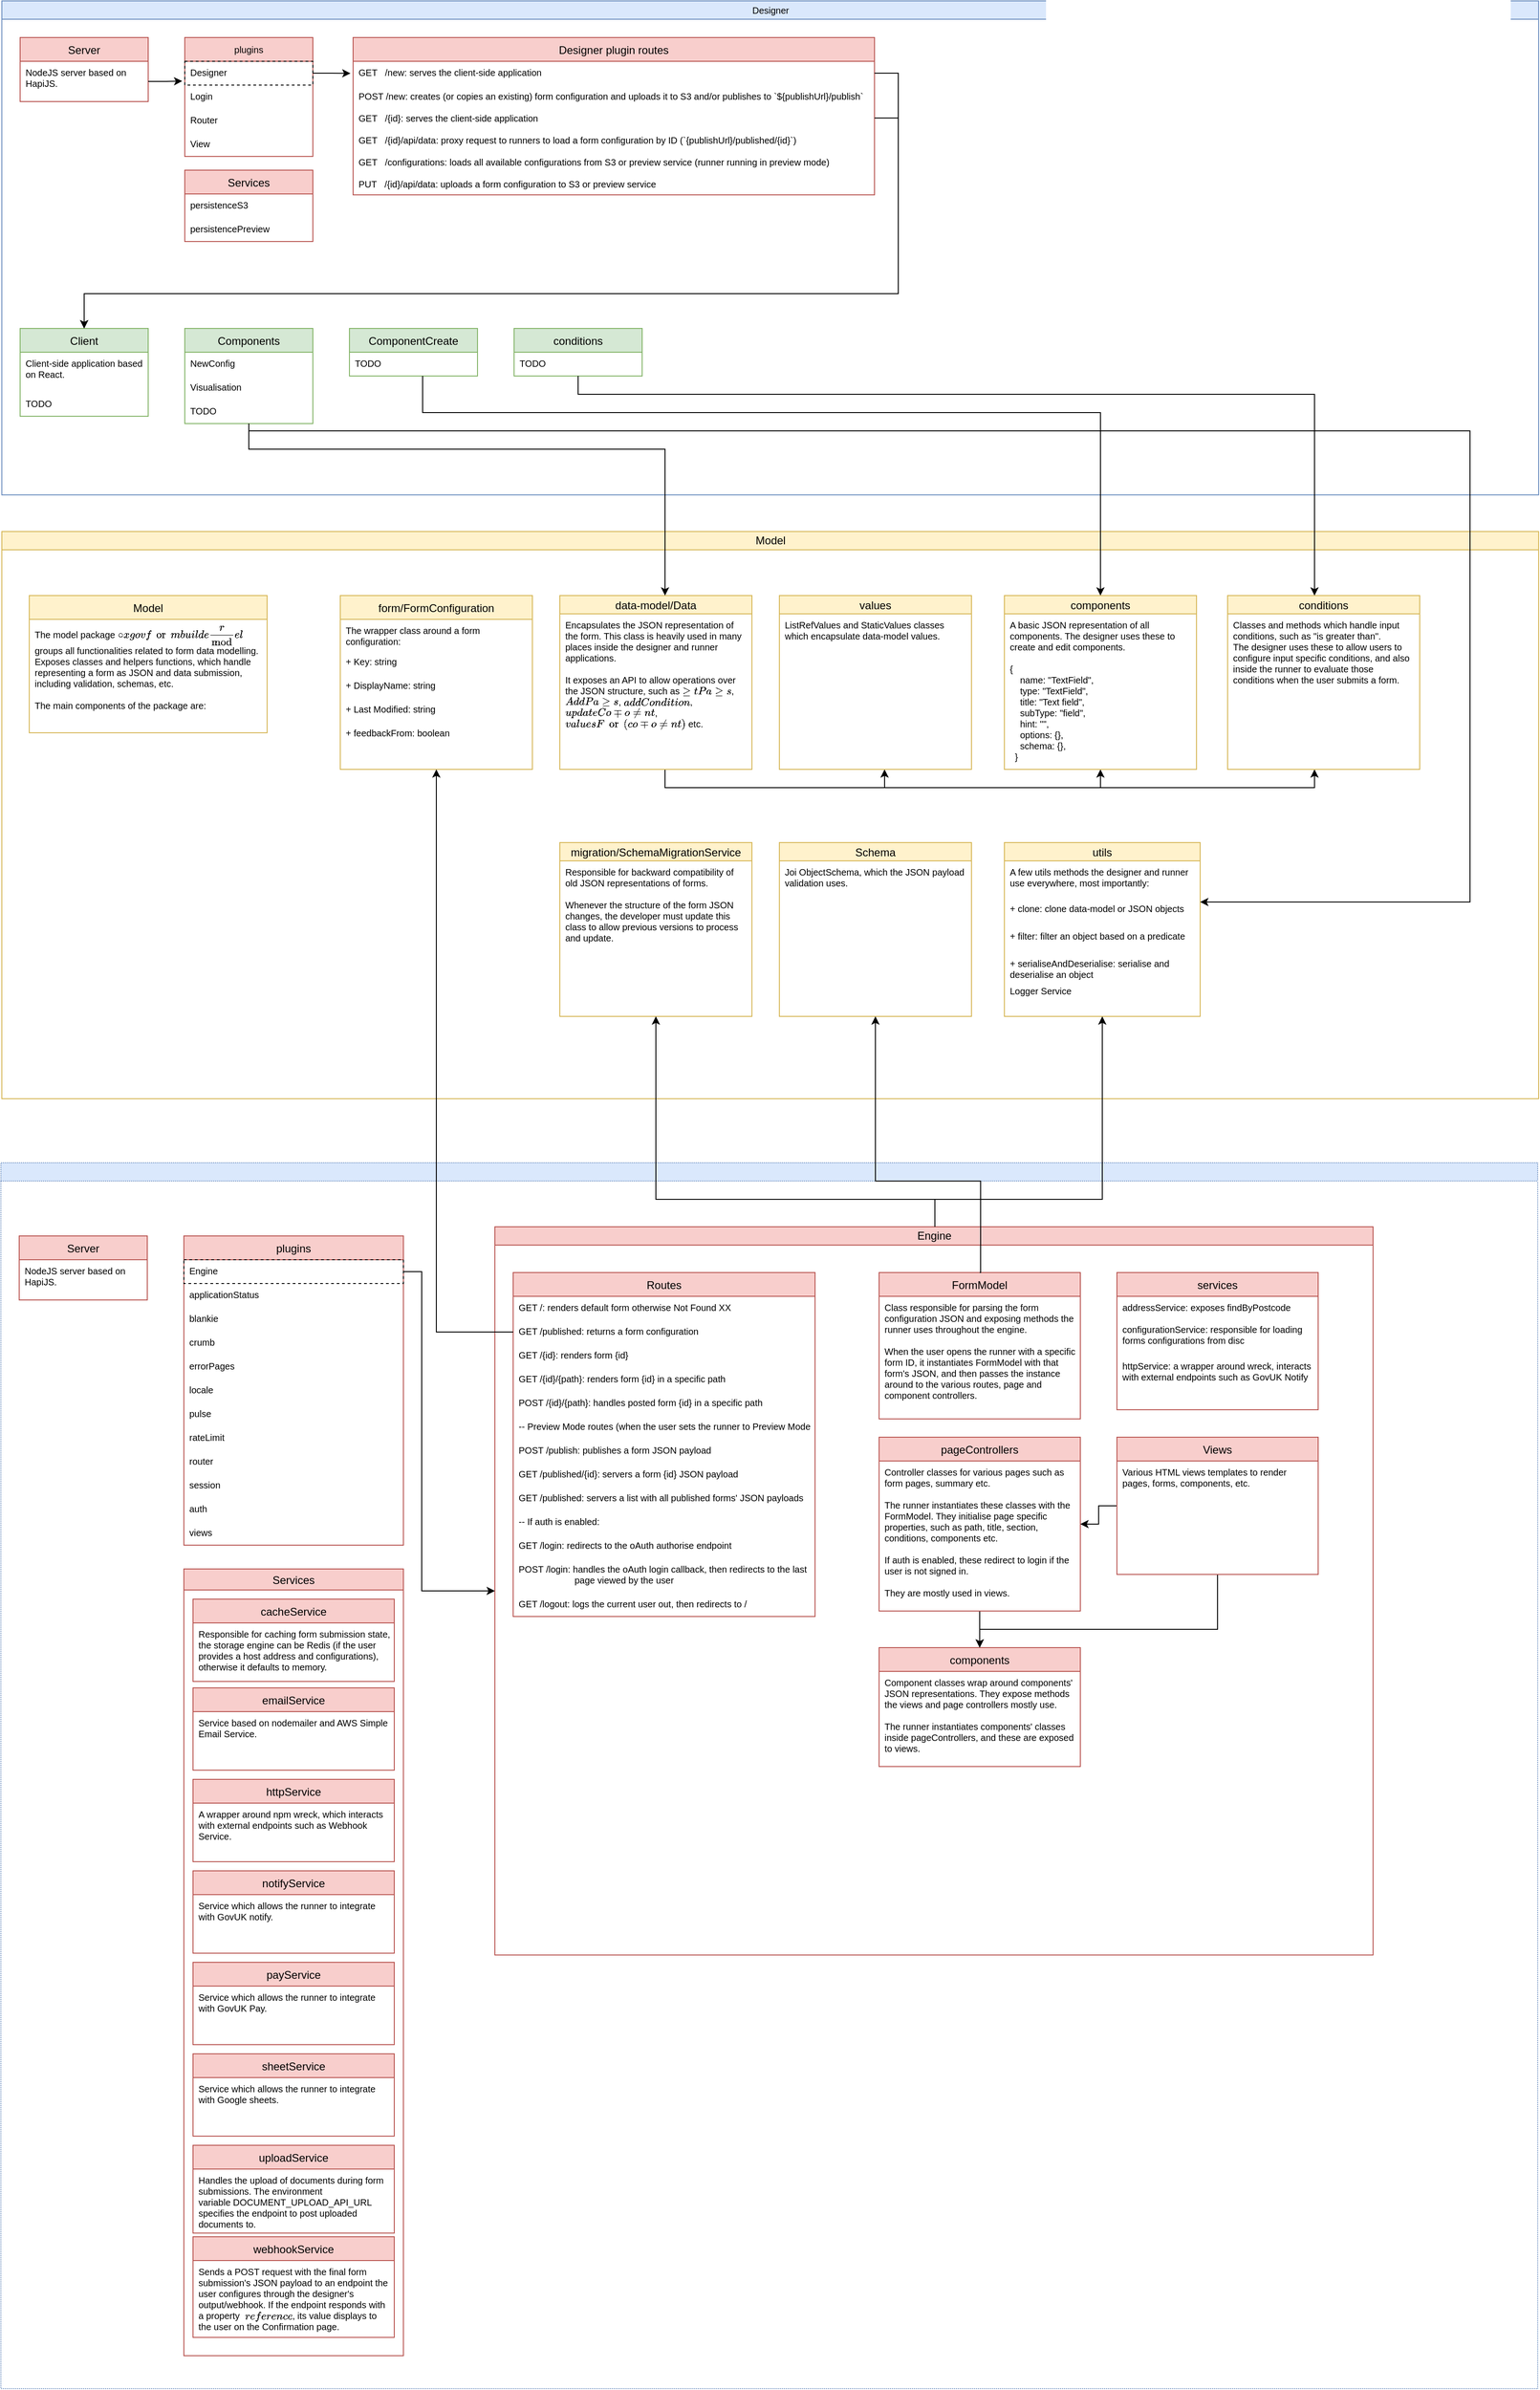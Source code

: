 <mxfile version="15.8.4" type="device"><diagram id="aLYKo-Wh_jlaMj6v2KwH" name="Page-1"><mxGraphModel dx="1426" dy="801" grid="1" gridSize="10" guides="1" tooltips="1" connect="1" arrows="1" fold="1" page="1" pageScale="1" pageWidth="827" pageHeight="1169" math="0" shadow="0"><root><mxCell id="0"/><mxCell id="1" parent="0"/><mxCell id="CKDhMrbx7YU6zWfpDCyk-27" value="&lt;span style=&quot;font-weight: normal; font-size: 10px;&quot;&gt;Designer&lt;/span&gt;" style="swimlane;html=1;startSize=20;horizontal=1;containerType=tree;fillColor=#dae8fc;strokeColor=#6c8ebf;fontSize=10;" parent="1" vertex="1"><mxGeometry x="40" y="40" width="1680" height="540" as="geometry"/></mxCell><mxCell id="CKDhMrbx7YU6zWfpDCyk-39" value="Client" style="swimlane;fontStyle=0;childLayout=stackLayout;horizontal=1;startSize=26;fillColor=#d5e8d4;horizontalStack=0;resizeParent=1;resizeParentMax=0;resizeLast=0;collapsible=1;marginBottom=0;strokeColor=#82b366;" parent="CKDhMrbx7YU6zWfpDCyk-27" vertex="1"><mxGeometry x="20" y="358" width="140" height="96" as="geometry"/></mxCell><mxCell id="CKDhMrbx7YU6zWfpDCyk-104" value="Client-side application based on React. " style="text;strokeColor=none;fillColor=none;align=left;verticalAlign=top;spacingLeft=4;spacingRight=4;overflow=hidden;rotatable=0;points=[[0,0.5],[1,0.5]];portConstraint=eastwest;whiteSpace=wrap;fontSize=10;" parent="CKDhMrbx7YU6zWfpDCyk-39" vertex="1"><mxGeometry y="26" width="140" height="44" as="geometry"/></mxCell><mxCell id="CKDhMrbx7YU6zWfpDCyk-117" value="TODO" style="text;strokeColor=none;fillColor=none;align=left;verticalAlign=top;spacingLeft=4;spacingRight=4;overflow=hidden;rotatable=0;points=[[0,0.5],[1,0.5]];portConstraint=eastwest;fontSize=10;" parent="CKDhMrbx7YU6zWfpDCyk-39" vertex="1"><mxGeometry y="70" width="140" height="26" as="geometry"/></mxCell><mxCell id="CKDhMrbx7YU6zWfpDCyk-47" value="Server" style="swimlane;fontStyle=0;childLayout=stackLayout;horizontal=1;startSize=26;fillColor=#f8cecc;horizontalStack=0;resizeParent=1;resizeParentMax=0;resizeLast=0;collapsible=1;marginBottom=0;strokeColor=#b85450;" parent="CKDhMrbx7YU6zWfpDCyk-27" vertex="1"><mxGeometry x="20" y="40" width="140" height="70" as="geometry"/></mxCell><mxCell id="CKDhMrbx7YU6zWfpDCyk-48" value="NodeJS server based on HapiJS." style="text;strokeColor=none;fillColor=none;align=left;verticalAlign=top;spacingLeft=4;spacingRight=4;overflow=hidden;rotatable=0;points=[[0,0.5],[1,0.5]];portConstraint=eastwest;whiteSpace=wrap;fontSize=10;" parent="CKDhMrbx7YU6zWfpDCyk-47" vertex="1"><mxGeometry y="26" width="140" height="44" as="geometry"/></mxCell><mxCell id="CKDhMrbx7YU6zWfpDCyk-74" value="plugins" style="swimlane;fontStyle=0;childLayout=stackLayout;horizontal=1;startSize=26;fillColor=#f8cecc;horizontalStack=0;resizeParent=1;resizeParentMax=0;resizeLast=0;collapsible=1;marginBottom=0;strokeColor=#b85450;fontSize=10;" parent="CKDhMrbx7YU6zWfpDCyk-27" vertex="1"><mxGeometry x="200" y="40" width="140" height="130" as="geometry"/></mxCell><mxCell id="CKDhMrbx7YU6zWfpDCyk-75" value="Designer" style="text;align=left;verticalAlign=top;spacingLeft=4;spacingRight=4;overflow=hidden;rotatable=0;points=[[0,0.5],[1,0.5]];portConstraint=eastwest;glass=0;dashed=1;fontSize=10;strokeColor=#000000;" parent="CKDhMrbx7YU6zWfpDCyk-74" vertex="1"><mxGeometry y="26" width="140" height="26" as="geometry"/></mxCell><mxCell id="CKDhMrbx7YU6zWfpDCyk-76" value="Login" style="text;strokeColor=none;fillColor=none;align=left;verticalAlign=top;spacingLeft=4;spacingRight=4;overflow=hidden;rotatable=0;points=[[0,0.5],[1,0.5]];portConstraint=eastwest;fontSize=10;" parent="CKDhMrbx7YU6zWfpDCyk-74" vertex="1"><mxGeometry y="52" width="140" height="26" as="geometry"/></mxCell><mxCell id="CKDhMrbx7YU6zWfpDCyk-77" value="Router" style="text;strokeColor=none;fillColor=none;align=left;verticalAlign=top;spacingLeft=4;spacingRight=4;overflow=hidden;rotatable=0;points=[[0,0.5],[1,0.5]];portConstraint=eastwest;fontSize=10;" parent="CKDhMrbx7YU6zWfpDCyk-74" vertex="1"><mxGeometry y="78" width="140" height="26" as="geometry"/></mxCell><mxCell id="CKDhMrbx7YU6zWfpDCyk-78" value="View" style="text;strokeColor=none;fillColor=none;align=left;verticalAlign=top;spacingLeft=4;spacingRight=4;overflow=hidden;rotatable=0;points=[[0,0.5],[1,0.5]];portConstraint=eastwest;fontSize=10;" parent="CKDhMrbx7YU6zWfpDCyk-74" vertex="1"><mxGeometry y="104" width="140" height="26" as="geometry"/></mxCell><mxCell id="CKDhMrbx7YU6zWfpDCyk-79" value="Components" style="swimlane;fontStyle=0;childLayout=stackLayout;horizontal=1;startSize=26;fillColor=#d5e8d4;horizontalStack=0;resizeParent=1;resizeParentMax=0;resizeLast=0;collapsible=1;marginBottom=0;strokeColor=#82b366;" parent="CKDhMrbx7YU6zWfpDCyk-27" vertex="1"><mxGeometry x="200" y="358" width="140" height="104" as="geometry"/></mxCell><mxCell id="CKDhMrbx7YU6zWfpDCyk-80" value="NewConfig" style="text;strokeColor=none;fillColor=none;align=left;verticalAlign=top;spacingLeft=4;spacingRight=4;overflow=hidden;rotatable=0;points=[[0,0.5],[1,0.5]];portConstraint=eastwest;fontSize=10;" parent="CKDhMrbx7YU6zWfpDCyk-79" vertex="1"><mxGeometry y="26" width="140" height="26" as="geometry"/></mxCell><mxCell id="CKDhMrbx7YU6zWfpDCyk-81" value="Visualisation" style="text;strokeColor=none;fillColor=none;align=left;verticalAlign=top;spacingLeft=4;spacingRight=4;overflow=hidden;rotatable=0;points=[[0,0.5],[1,0.5]];portConstraint=eastwest;fontSize=10;" parent="CKDhMrbx7YU6zWfpDCyk-79" vertex="1"><mxGeometry y="52" width="140" height="26" as="geometry"/></mxCell><mxCell id="CKDhMrbx7YU6zWfpDCyk-112" value="TODO" style="text;strokeColor=none;fillColor=none;align=left;verticalAlign=top;spacingLeft=4;spacingRight=4;overflow=hidden;rotatable=0;points=[[0,0.5],[1,0.5]];portConstraint=eastwest;fontSize=10;" parent="CKDhMrbx7YU6zWfpDCyk-79" vertex="1"><mxGeometry y="78" width="140" height="26" as="geometry"/></mxCell><mxCell id="CKDhMrbx7YU6zWfpDCyk-84" value="Designer plugin routes" style="swimlane;fontStyle=0;childLayout=stackLayout;horizontal=1;startSize=26;fillColor=#f8cecc;horizontalStack=0;resizeParent=1;resizeParentMax=0;resizeLast=0;collapsible=1;marginBottom=0;strokeColor=#b85450;" parent="CKDhMrbx7YU6zWfpDCyk-27" vertex="1"><mxGeometry x="384" y="40" width="570" height="172" as="geometry"/></mxCell><mxCell id="CKDhMrbx7YU6zWfpDCyk-91" value="GET   /new: serves the client-side application" style="text;strokeColor=none;fillColor=none;align=left;verticalAlign=top;spacingLeft=4;spacingRight=4;overflow=hidden;rotatable=0;points=[[0,0.5],[1,0.5]];portConstraint=eastwest;glass=0;dashed=1;fontSize=10;html=0;" parent="CKDhMrbx7YU6zWfpDCyk-84" vertex="1"><mxGeometry y="26" width="570" height="26" as="geometry"/></mxCell><mxCell id="CKDhMrbx7YU6zWfpDCyk-97" value="POST /new: creates (or copies an existing) form configuration and uploads it to S3 and/or publishes to `${publishUrl}/publish`" style="text;strokeColor=none;fillColor=none;align=left;verticalAlign=top;spacingLeft=4;spacingRight=4;overflow=hidden;rotatable=0;points=[[0,0.5],[1,0.5]];portConstraint=eastwest;glass=0;dashed=1;fontSize=10;html=0;" parent="CKDhMrbx7YU6zWfpDCyk-84" vertex="1"><mxGeometry y="52" width="570" height="24" as="geometry"/></mxCell><mxCell id="CKDhMrbx7YU6zWfpDCyk-96" value="GET   /{id}: serves the client-side application" style="text;strokeColor=none;fillColor=none;align=left;verticalAlign=top;spacingLeft=4;spacingRight=4;overflow=hidden;rotatable=0;points=[[0,0.5],[1,0.5]];portConstraint=eastwest;glass=0;dashed=1;fontSize=10;html=0;" parent="CKDhMrbx7YU6zWfpDCyk-84" vertex="1"><mxGeometry y="76" width="570" height="24" as="geometry"/></mxCell><mxCell id="CKDhMrbx7YU6zWfpDCyk-95" value="GET   /{id}/api/data: proxy request to runners to load a form configuration by ID (`{publishUrl}/published/{id}`)" style="text;strokeColor=none;fillColor=none;align=left;verticalAlign=top;spacingLeft=4;spacingRight=4;overflow=hidden;rotatable=0;points=[[0,0.5],[1,0.5]];portConstraint=eastwest;glass=0;dashed=1;fontSize=10;html=0;" parent="CKDhMrbx7YU6zWfpDCyk-84" vertex="1"><mxGeometry y="100" width="570" height="24" as="geometry"/></mxCell><mxCell id="CKDhMrbx7YU6zWfpDCyk-98" value="GET   /configurations: loads all available configurations from S3 or preview service (runner running in preview mode)" style="text;strokeColor=none;fillColor=none;align=left;verticalAlign=top;spacingLeft=4;spacingRight=4;overflow=hidden;rotatable=0;points=[[0,0.5],[1,0.5]];portConstraint=eastwest;glass=0;dashed=1;fontSize=10;html=0;" parent="CKDhMrbx7YU6zWfpDCyk-84" vertex="1"><mxGeometry y="124" width="570" height="24" as="geometry"/></mxCell><mxCell id="CKDhMrbx7YU6zWfpDCyk-99" value="PUT   /{id}/api/data: uploads a form configuration to S3 or preview service" style="text;strokeColor=none;fillColor=none;align=left;verticalAlign=top;spacingLeft=4;spacingRight=4;overflow=hidden;rotatable=0;points=[[0,0.5],[1,0.5]];portConstraint=eastwest;glass=0;dashed=1;fontSize=10;html=0;" parent="CKDhMrbx7YU6zWfpDCyk-84" vertex="1"><mxGeometry y="148" width="570" height="24" as="geometry"/></mxCell><mxCell id="CKDhMrbx7YU6zWfpDCyk-101" style="edgeStyle=orthogonalEdgeStyle;rounded=0;orthogonalLoop=1;jettySize=auto;html=1;entryX=-0.02;entryY=0.833;entryDx=0;entryDy=0;entryPerimeter=0;fontSize=10;" parent="CKDhMrbx7YU6zWfpDCyk-27" source="CKDhMrbx7YU6zWfpDCyk-48" target="CKDhMrbx7YU6zWfpDCyk-75" edge="1"><mxGeometry relative="1" as="geometry"/></mxCell><mxCell id="CKDhMrbx7YU6zWfpDCyk-109" style="edgeStyle=orthogonalEdgeStyle;rounded=0;orthogonalLoop=1;jettySize=auto;html=1;fontSize=10;entryX=0.5;entryY=0;entryDx=0;entryDy=0;" parent="CKDhMrbx7YU6zWfpDCyk-27" source="CKDhMrbx7YU6zWfpDCyk-91" target="CKDhMrbx7YU6zWfpDCyk-39" edge="1"><mxGeometry relative="1" as="geometry"><mxPoint x="980" y="370" as="targetPoint"/><Array as="points"><mxPoint x="980" y="79"/><mxPoint x="980" y="320"/><mxPoint x="90" y="320"/></Array></mxGeometry></mxCell><mxCell id="CKDhMrbx7YU6zWfpDCyk-111" style="edgeStyle=orthogonalEdgeStyle;rounded=0;orthogonalLoop=1;jettySize=auto;html=1;entryX=-0.005;entryY=0.299;entryDx=0;entryDy=0;entryPerimeter=0;fontSize=10;" parent="CKDhMrbx7YU6zWfpDCyk-27" source="CKDhMrbx7YU6zWfpDCyk-75" edge="1"><mxGeometry relative="1" as="geometry"><mxPoint x="381.15" y="79.156" as="targetPoint"/></mxGeometry></mxCell><mxCell id="CKDhMrbx7YU6zWfpDCyk-134" value="ComponentCreate" style="swimlane;fontStyle=0;childLayout=stackLayout;horizontal=1;startSize=26;fillColor=#d5e8d4;horizontalStack=0;resizeParent=1;resizeParentMax=0;resizeLast=0;collapsible=1;marginBottom=0;strokeColor=#82b366;" parent="CKDhMrbx7YU6zWfpDCyk-27" vertex="1"><mxGeometry x="380" y="358" width="140" height="52" as="geometry"/></mxCell><mxCell id="CKDhMrbx7YU6zWfpDCyk-139" value="TODO" style="text;strokeColor=none;fillColor=none;align=left;verticalAlign=top;spacingLeft=4;spacingRight=4;overflow=hidden;rotatable=0;points=[[0,0.5],[1,0.5]];portConstraint=eastwest;fontSize=10;" parent="CKDhMrbx7YU6zWfpDCyk-134" vertex="1"><mxGeometry y="26" width="140" height="26" as="geometry"/></mxCell><mxCell id="CKDhMrbx7YU6zWfpDCyk-142" value="conditions" style="swimlane;fontStyle=0;childLayout=stackLayout;horizontal=1;startSize=26;fillColor=#d5e8d4;horizontalStack=0;resizeParent=1;resizeParentMax=0;resizeLast=0;collapsible=1;marginBottom=0;strokeColor=#82b366;" parent="CKDhMrbx7YU6zWfpDCyk-27" vertex="1"><mxGeometry x="560" y="358" width="140" height="52" as="geometry"/></mxCell><mxCell id="CKDhMrbx7YU6zWfpDCyk-143" value="TODO" style="text;strokeColor=none;fillColor=none;align=left;verticalAlign=top;spacingLeft=4;spacingRight=4;overflow=hidden;rotatable=0;points=[[0,0.5],[1,0.5]];portConstraint=eastwest;fontSize=10;" parent="CKDhMrbx7YU6zWfpDCyk-142" vertex="1"><mxGeometry y="26" width="140" height="26" as="geometry"/></mxCell><mxCell id="elddtkc8JlKd-mjqMy2c-2" style="edgeStyle=orthogonalEdgeStyle;rounded=0;orthogonalLoop=1;jettySize=auto;html=1;entryX=0.5;entryY=0;entryDx=0;entryDy=0;" parent="CKDhMrbx7YU6zWfpDCyk-27" source="CKDhMrbx7YU6zWfpDCyk-96" target="CKDhMrbx7YU6zWfpDCyk-39" edge="1"><mxGeometry relative="1" as="geometry"><Array as="points"><mxPoint x="980" y="128"/><mxPoint x="980" y="320"/><mxPoint x="90" y="320"/></Array></mxGeometry></mxCell><mxCell id="DOGejt9twxWQNxXnhdUz-332" value="Services" style="swimlane;fontStyle=0;childLayout=stackLayout;horizontal=1;startSize=26;fillColor=#f8cecc;horizontalStack=0;resizeParent=1;resizeParentMax=0;resizeLast=0;collapsible=1;marginBottom=0;strokeColor=#b85450;" parent="CKDhMrbx7YU6zWfpDCyk-27" vertex="1"><mxGeometry x="200" y="185" width="140" height="78" as="geometry"/></mxCell><mxCell id="DOGejt9twxWQNxXnhdUz-333" value="persistenceS3" style="text;align=left;verticalAlign=top;spacingLeft=4;spacingRight=4;overflow=hidden;rotatable=0;points=[[0,0.5],[1,0.5]];portConstraint=eastwest;glass=0;dashed=1;dashPattern=1 1;fontSize=10;" parent="DOGejt9twxWQNxXnhdUz-332" vertex="1"><mxGeometry y="26" width="140" height="26" as="geometry"/></mxCell><mxCell id="DOGejt9twxWQNxXnhdUz-334" value="persistencePreview" style="text;strokeColor=none;fillColor=none;align=left;verticalAlign=top;spacingLeft=4;spacingRight=4;overflow=hidden;rotatable=0;points=[[0,0.5],[1,0.5]];portConstraint=eastwest;fontSize=10;" parent="DOGejt9twxWQNxXnhdUz-332" vertex="1"><mxGeometry y="52" width="140" height="26" as="geometry"/></mxCell><mxCell id="CKDhMrbx7YU6zWfpDCyk-53" value="" style="swimlane;html=1;startSize=20;horizontal=1;containerType=tree;fillColor=#dae8fc;strokeColor=#6c8ebf;dashed=1;dashPattern=1 1;" parent="1" vertex="1"><mxGeometry x="39" y="1310" width="1680" height="1340" as="geometry"/></mxCell><mxCell id="CKDhMrbx7YU6zWfpDCyk-69" value="plugins" style="swimlane;fontStyle=0;childLayout=stackLayout;horizontal=1;startSize=26;fillColor=#f8cecc;horizontalStack=0;resizeParent=1;resizeParentMax=0;resizeLast=0;collapsible=1;marginBottom=0;strokeColor=#b85450;" parent="CKDhMrbx7YU6zWfpDCyk-53" vertex="1"><mxGeometry x="200" y="80" width="240" height="338" as="geometry"/></mxCell><mxCell id="CKDhMrbx7YU6zWfpDCyk-70" value="Engine" style="text;fillColor=none;align=left;verticalAlign=top;spacingLeft=4;spacingRight=4;overflow=hidden;rotatable=0;points=[[0,0.5],[1,0.5]];portConstraint=eastwest;dashed=1;strokeColor=#000000;fontSize=10;" parent="CKDhMrbx7YU6zWfpDCyk-69" vertex="1"><mxGeometry y="26" width="240" height="26" as="geometry"/></mxCell><mxCell id="CKDhMrbx7YU6zWfpDCyk-71" value="applicationStatus" style="text;strokeColor=none;fillColor=none;align=left;verticalAlign=top;spacingLeft=4;spacingRight=4;overflow=hidden;rotatable=0;points=[[0,0.5],[1,0.5]];portConstraint=eastwest;fontSize=10;" parent="CKDhMrbx7YU6zWfpDCyk-69" vertex="1"><mxGeometry y="52" width="240" height="26" as="geometry"/></mxCell><mxCell id="CKDhMrbx7YU6zWfpDCyk-72" value="blankie" style="text;strokeColor=none;fillColor=none;align=left;verticalAlign=top;spacingLeft=4;spacingRight=4;overflow=hidden;rotatable=0;points=[[0,0.5],[1,0.5]];portConstraint=eastwest;fontSize=10;" parent="CKDhMrbx7YU6zWfpDCyk-69" vertex="1"><mxGeometry y="78" width="240" height="26" as="geometry"/></mxCell><mxCell id="CKDhMrbx7YU6zWfpDCyk-73" value="crumb" style="text;strokeColor=none;fillColor=none;align=left;verticalAlign=top;spacingLeft=4;spacingRight=4;overflow=hidden;rotatable=0;points=[[0,0.5],[1,0.5]];portConstraint=eastwest;fontSize=10;" parent="CKDhMrbx7YU6zWfpDCyk-69" vertex="1"><mxGeometry y="104" width="240" height="26" as="geometry"/></mxCell><mxCell id="DOGejt9twxWQNxXnhdUz-130" value="errorPages" style="text;strokeColor=none;fillColor=none;align=left;verticalAlign=top;spacingLeft=4;spacingRight=4;overflow=hidden;rotatable=0;points=[[0,0.5],[1,0.5]];portConstraint=eastwest;fontSize=10;" parent="CKDhMrbx7YU6zWfpDCyk-69" vertex="1"><mxGeometry y="130" width="240" height="26" as="geometry"/></mxCell><mxCell id="DOGejt9twxWQNxXnhdUz-131" value="locale" style="text;strokeColor=none;fillColor=none;align=left;verticalAlign=top;spacingLeft=4;spacingRight=4;overflow=hidden;rotatable=0;points=[[0,0.5],[1,0.5]];portConstraint=eastwest;fontSize=10;" parent="CKDhMrbx7YU6zWfpDCyk-69" vertex="1"><mxGeometry y="156" width="240" height="26" as="geometry"/></mxCell><mxCell id="DOGejt9twxWQNxXnhdUz-132" value="pulse" style="text;strokeColor=none;fillColor=none;align=left;verticalAlign=top;spacingLeft=4;spacingRight=4;overflow=hidden;rotatable=0;points=[[0,0.5],[1,0.5]];portConstraint=eastwest;fontSize=10;" parent="CKDhMrbx7YU6zWfpDCyk-69" vertex="1"><mxGeometry y="182" width="240" height="26" as="geometry"/></mxCell><mxCell id="DOGejt9twxWQNxXnhdUz-133" value="rateLimit" style="text;strokeColor=none;fillColor=none;align=left;verticalAlign=top;spacingLeft=4;spacingRight=4;overflow=hidden;rotatable=0;points=[[0,0.5],[1,0.5]];portConstraint=eastwest;fontSize=10;" parent="CKDhMrbx7YU6zWfpDCyk-69" vertex="1"><mxGeometry y="208" width="240" height="26" as="geometry"/></mxCell><mxCell id="DOGejt9twxWQNxXnhdUz-134" value="router" style="text;strokeColor=none;fillColor=none;align=left;verticalAlign=top;spacingLeft=4;spacingRight=4;overflow=hidden;rotatable=0;points=[[0,0.5],[1,0.5]];portConstraint=eastwest;fontSize=10;" parent="CKDhMrbx7YU6zWfpDCyk-69" vertex="1"><mxGeometry y="234" width="240" height="26" as="geometry"/></mxCell><mxCell id="DOGejt9twxWQNxXnhdUz-135" value="session" style="text;strokeColor=none;fillColor=none;align=left;verticalAlign=top;spacingLeft=4;spacingRight=4;overflow=hidden;rotatable=0;points=[[0,0.5],[1,0.5]];portConstraint=eastwest;fontSize=10;" parent="CKDhMrbx7YU6zWfpDCyk-69" vertex="1"><mxGeometry y="260" width="240" height="26" as="geometry"/></mxCell><mxCell id="DOGejt9twxWQNxXnhdUz-136" value="auth" style="text;strokeColor=none;fillColor=none;align=left;verticalAlign=top;spacingLeft=4;spacingRight=4;overflow=hidden;rotatable=0;points=[[0,0.5],[1,0.5]];portConstraint=eastwest;fontSize=10;" parent="CKDhMrbx7YU6zWfpDCyk-69" vertex="1"><mxGeometry y="286" width="240" height="26" as="geometry"/></mxCell><mxCell id="HT9CzL-R7Vnkr9PgvW9t-1" value="views" style="text;strokeColor=none;fillColor=none;align=left;verticalAlign=top;spacingLeft=4;spacingRight=4;overflow=hidden;rotatable=0;points=[[0,0.5],[1,0.5]];portConstraint=eastwest;fontSize=10;" vertex="1" parent="CKDhMrbx7YU6zWfpDCyk-69"><mxGeometry y="312" width="240" height="26" as="geometry"/></mxCell><mxCell id="DOGejt9twxWQNxXnhdUz-90" value="Server" style="swimlane;fontStyle=0;childLayout=stackLayout;horizontal=1;startSize=26;fillColor=#f8cecc;horizontalStack=0;resizeParent=1;resizeParentMax=0;resizeLast=0;collapsible=1;marginBottom=0;strokeColor=#b85450;" parent="CKDhMrbx7YU6zWfpDCyk-53" vertex="1"><mxGeometry x="20" y="80" width="140" height="70" as="geometry"/></mxCell><mxCell id="DOGejt9twxWQNxXnhdUz-91" value="NodeJS server based on HapiJS." style="text;strokeColor=none;fillColor=none;align=left;verticalAlign=top;spacingLeft=4;spacingRight=4;overflow=hidden;rotatable=0;points=[[0,0.5],[1,0.5]];portConstraint=eastwest;whiteSpace=wrap;fontSize=10;" parent="DOGejt9twxWQNxXnhdUz-90" vertex="1"><mxGeometry y="26" width="140" height="44" as="geometry"/></mxCell><mxCell id="DOGejt9twxWQNxXnhdUz-93" value="&lt;span style=&quot;font-weight: normal&quot;&gt;Engine&lt;/span&gt;" style="swimlane;html=1;startSize=20;horizontal=1;containerType=tree;fillColor=#F8CECC;strokeColor=#B85450;" parent="CKDhMrbx7YU6zWfpDCyk-53" vertex="1"><mxGeometry x="540" y="70" width="960" height="796" as="geometry"/></mxCell><mxCell id="DOGejt9twxWQNxXnhdUz-105" value="Routes" style="swimlane;fontStyle=0;childLayout=stackLayout;horizontal=1;startSize=26;fillColor=#f8cecc;horizontalStack=0;resizeParent=1;resizeParentMax=0;resizeLast=0;collapsible=1;marginBottom=0;strokeColor=#b85450;" parent="DOGejt9twxWQNxXnhdUz-93" vertex="1"><mxGeometry x="20" y="50" width="330" height="376" as="geometry"/></mxCell><mxCell id="DOGejt9twxWQNxXnhdUz-137" value="GET /: renders default form otherwise Not Found XX" style="text;strokeColor=none;fillColor=none;align=left;verticalAlign=top;spacingLeft=4;spacingRight=4;overflow=hidden;rotatable=0;points=[[0,0.5],[1,0.5]];portConstraint=eastwest;fontSize=10;" parent="DOGejt9twxWQNxXnhdUz-105" vertex="1"><mxGeometry y="26" width="330" height="26" as="geometry"/></mxCell><mxCell id="CKDhMrbx7YU6zWfpDCyk-149" value="GET /published: returns a form configuration" style="text;strokeColor=none;fillColor=none;align=left;verticalAlign=top;spacingLeft=4;spacingRight=4;overflow=hidden;rotatable=0;points=[[0,0.5],[1,0.5]];portConstraint=eastwest;fontSize=10;" parent="DOGejt9twxWQNxXnhdUz-105" vertex="1"><mxGeometry y="52" width="330" height="26" as="geometry"/></mxCell><mxCell id="DOGejt9twxWQNxXnhdUz-160" value="GET /{id}: renders form {id}" style="text;strokeColor=none;fillColor=none;align=left;verticalAlign=top;spacingLeft=4;spacingRight=4;overflow=hidden;rotatable=0;points=[[0,0.5],[1,0.5]];portConstraint=eastwest;fontSize=10;" parent="DOGejt9twxWQNxXnhdUz-105" vertex="1"><mxGeometry y="78" width="330" height="26" as="geometry"/></mxCell><mxCell id="DOGejt9twxWQNxXnhdUz-161" value="GET /{id}/{path}: renders form {id} in a specific path" style="text;strokeColor=none;fillColor=none;align=left;verticalAlign=top;spacingLeft=4;spacingRight=4;overflow=hidden;rotatable=0;points=[[0,0.5],[1,0.5]];portConstraint=eastwest;fontSize=10;" parent="DOGejt9twxWQNxXnhdUz-105" vertex="1"><mxGeometry y="104" width="330" height="26" as="geometry"/></mxCell><mxCell id="DOGejt9twxWQNxXnhdUz-163" value="POST /{id}/{path}: handles posted form {id} in a specific path" style="text;strokeColor=none;fillColor=none;align=left;verticalAlign=top;spacingLeft=4;spacingRight=4;overflow=hidden;rotatable=0;points=[[0,0.5],[1,0.5]];portConstraint=eastwest;fontSize=10;" parent="DOGejt9twxWQNxXnhdUz-105" vertex="1"><mxGeometry y="130" width="330" height="26" as="geometry"/></mxCell><mxCell id="DOGejt9twxWQNxXnhdUz-165" value="-- Preview Mode routes (when the user sets the runner to Preview Mode)" style="text;strokeColor=none;fillColor=none;align=left;verticalAlign=top;spacingLeft=4;spacingRight=4;overflow=hidden;rotatable=0;points=[[0,0.5],[1,0.5]];portConstraint=eastwest;fontSize=10;" parent="DOGejt9twxWQNxXnhdUz-105" vertex="1"><mxGeometry y="156" width="330" height="26" as="geometry"/></mxCell><mxCell id="DOGejt9twxWQNxXnhdUz-166" value="POST /publish: publishes a form JSON payload" style="text;strokeColor=none;fillColor=none;align=left;verticalAlign=top;spacingLeft=4;spacingRight=4;overflow=hidden;rotatable=0;points=[[0,0.5],[1,0.5]];portConstraint=eastwest;fontSize=10;" parent="DOGejt9twxWQNxXnhdUz-105" vertex="1"><mxGeometry y="182" width="330" height="26" as="geometry"/></mxCell><mxCell id="DOGejt9twxWQNxXnhdUz-167" value="GET /published/{id}: servers a form {id} JSON payload" style="text;strokeColor=none;fillColor=none;align=left;verticalAlign=top;spacingLeft=4;spacingRight=4;overflow=hidden;rotatable=0;points=[[0,0.5],[1,0.5]];portConstraint=eastwest;fontSize=10;" parent="DOGejt9twxWQNxXnhdUz-105" vertex="1"><mxGeometry y="208" width="330" height="26" as="geometry"/></mxCell><mxCell id="DOGejt9twxWQNxXnhdUz-168" value="GET /published: servers a list with all published forms' JSON payloads" style="text;strokeColor=none;fillColor=none;align=left;verticalAlign=top;spacingLeft=4;spacingRight=4;overflow=hidden;rotatable=0;points=[[0,0.5],[1,0.5]];portConstraint=eastwest;fontSize=10;" parent="DOGejt9twxWQNxXnhdUz-105" vertex="1"><mxGeometry y="234" width="330" height="26" as="geometry"/></mxCell><mxCell id="HT9CzL-R7Vnkr9PgvW9t-2" value="-- If auth is enabled:" style="text;strokeColor=none;fillColor=none;align=left;verticalAlign=top;spacingLeft=4;spacingRight=4;overflow=hidden;rotatable=0;points=[[0,0.5],[1,0.5]];portConstraint=eastwest;fontSize=10;" vertex="1" parent="DOGejt9twxWQNxXnhdUz-105"><mxGeometry y="260" width="330" height="26" as="geometry"/></mxCell><mxCell id="HT9CzL-R7Vnkr9PgvW9t-3" value="GET /login: redirects to the oAuth authorise endpoint" style="text;strokeColor=none;fillColor=none;align=left;verticalAlign=top;spacingLeft=4;spacingRight=4;overflow=hidden;rotatable=0;points=[[0,0.5],[1,0.5]];portConstraint=eastwest;fontSize=10;" vertex="1" parent="DOGejt9twxWQNxXnhdUz-105"><mxGeometry y="286" width="330" height="26" as="geometry"/></mxCell><mxCell id="HT9CzL-R7Vnkr9PgvW9t-4" value="POST /login: handles the oAuth login callback, then redirects to the last                       page viewed by the user" style="text;strokeColor=none;fillColor=none;align=left;verticalAlign=top;spacingLeft=4;spacingRight=4;overflow=hidden;rotatable=0;points=[[0,0.5],[1,0.5]];portConstraint=eastwest;fontSize=10;whiteSpace=wrap;" vertex="1" parent="DOGejt9twxWQNxXnhdUz-105"><mxGeometry y="312" width="330" height="38" as="geometry"/></mxCell><mxCell id="HT9CzL-R7Vnkr9PgvW9t-5" value="GET /logout: logs the current user out, then redirects to /" style="text;strokeColor=none;fillColor=none;align=left;verticalAlign=top;spacingLeft=4;spacingRight=4;overflow=hidden;rotatable=0;points=[[0,0.5],[1,0.5]];portConstraint=eastwest;fontSize=10;" vertex="1" parent="DOGejt9twxWQNxXnhdUz-105"><mxGeometry y="350" width="330" height="26" as="geometry"/></mxCell><mxCell id="DOGejt9twxWQNxXnhdUz-124" value="FormModel" style="swimlane;fontStyle=0;childLayout=stackLayout;horizontal=1;startSize=26;fillColor=#f8cecc;horizontalStack=0;resizeParent=1;resizeParentMax=0;resizeLast=0;collapsible=1;marginBottom=0;strokeColor=#b85450;" parent="DOGejt9twxWQNxXnhdUz-93" vertex="1"><mxGeometry x="420" y="50" width="220" height="160" as="geometry"/></mxCell><mxCell id="DOGejt9twxWQNxXnhdUz-169" value="Class responsible for parsing the form configuration JSON and exposing methods the runner uses throughout the engine.&#10;&#10;When the user opens the runner with a specific form ID, it instantiates FormModel with that form's JSON, and then passes the instance around to the various routes, page and component controllers." style="text;strokeColor=none;fillColor=none;align=left;verticalAlign=top;spacingLeft=4;spacingRight=4;overflow=hidden;rotatable=0;points=[[0,0.5],[1,0.5]];portConstraint=eastwest;fontSize=10;whiteSpace=wrap;" parent="DOGejt9twxWQNxXnhdUz-124" vertex="1"><mxGeometry y="26" width="220" height="134" as="geometry"/></mxCell><mxCell id="DOGejt9twxWQNxXnhdUz-188" value="components" style="swimlane;fontStyle=0;childLayout=stackLayout;horizontal=1;startSize=26;fillColor=#f8cecc;horizontalStack=0;resizeParent=1;resizeParentMax=0;resizeLast=0;collapsible=1;marginBottom=0;strokeColor=#b85450;" parent="DOGejt9twxWQNxXnhdUz-93" vertex="1"><mxGeometry x="420" y="460" width="220" height="130" as="geometry"/></mxCell><mxCell id="DOGejt9twxWQNxXnhdUz-189" value="Component classes wrap around components' JSON representations. They expose methods the views and page controllers mostly use.&#10;&#10;The runner instantiates components' classes inside pageControllers, and these are exposed to views. " style="text;strokeColor=none;fillColor=none;align=left;verticalAlign=top;spacingLeft=4;spacingRight=4;overflow=hidden;rotatable=0;points=[[0,0.5],[1,0.5]];portConstraint=eastwest;whiteSpace=wrap;fontSize=10;" parent="DOGejt9twxWQNxXnhdUz-188" vertex="1"><mxGeometry y="26" width="220" height="104" as="geometry"/></mxCell><mxCell id="9Lnhd9BJO6LjZIGwC4sa-71" style="edgeStyle=orthogonalEdgeStyle;rounded=0;orthogonalLoop=1;jettySize=auto;html=1;" parent="DOGejt9twxWQNxXnhdUz-93" source="DOGejt9twxWQNxXnhdUz-223" target="DOGejt9twxWQNxXnhdUz-188" edge="1"><mxGeometry relative="1" as="geometry"/></mxCell><mxCell id="DOGejt9twxWQNxXnhdUz-223" value="pageControllers" style="swimlane;fontStyle=0;childLayout=stackLayout;horizontal=1;startSize=26;fillColor=#f8cecc;horizontalStack=0;resizeParent=1;resizeParentMax=0;resizeLast=0;collapsible=1;marginBottom=0;strokeColor=#b85450;" parent="DOGejt9twxWQNxXnhdUz-93" vertex="1"><mxGeometry x="420" y="230" width="220" height="190" as="geometry"/></mxCell><mxCell id="DOGejt9twxWQNxXnhdUz-224" value="Controller classes for various pages such as form pages, summary etc. &#10;&#10;The runner instantiates these classes with the FormModel. They initialise page specific properties, such as path, title, section, conditions, components etc. &#10;&#10;If auth is enabled, these redirect to login if the user is not signed in.&#10;&#10;They are mostly used in views." style="text;strokeColor=none;fillColor=none;align=left;verticalAlign=top;spacingLeft=4;spacingRight=4;overflow=hidden;rotatable=0;points=[[0,0.5],[1,0.5]];portConstraint=eastwest;whiteSpace=wrap;fontSize=10;" parent="DOGejt9twxWQNxXnhdUz-223" vertex="1"><mxGeometry y="26" width="220" height="164" as="geometry"/></mxCell><mxCell id="DOGejt9twxWQNxXnhdUz-225" value="services" style="swimlane;fontStyle=0;childLayout=stackLayout;horizontal=1;startSize=26;fillColor=#f8cecc;horizontalStack=0;resizeParent=1;resizeParentMax=0;resizeLast=0;collapsible=1;marginBottom=0;strokeColor=#b85450;" parent="DOGejt9twxWQNxXnhdUz-93" vertex="1"><mxGeometry x="680" y="50" width="220" height="150" as="geometry"/></mxCell><mxCell id="DOGejt9twxWQNxXnhdUz-226" value="addressService: exposes findByPostcode" style="text;strokeColor=none;fillColor=none;align=left;verticalAlign=top;spacingLeft=4;spacingRight=4;overflow=hidden;rotatable=0;points=[[0,0.5],[1,0.5]];portConstraint=eastwest;whiteSpace=wrap;fontSize=10;" parent="DOGejt9twxWQNxXnhdUz-225" vertex="1"><mxGeometry y="26" width="220" height="24" as="geometry"/></mxCell><mxCell id="DOGejt9twxWQNxXnhdUz-247" value="configurationService: responsible for loading forms configurations from disc" style="text;strokeColor=none;fillColor=none;align=left;verticalAlign=top;spacingLeft=4;spacingRight=4;overflow=hidden;rotatable=0;points=[[0,0.5],[1,0.5]];portConstraint=eastwest;whiteSpace=wrap;fontSize=10;" parent="DOGejt9twxWQNxXnhdUz-225" vertex="1"><mxGeometry y="50" width="220" height="40" as="geometry"/></mxCell><mxCell id="DOGejt9twxWQNxXnhdUz-284" value="httpService: a wrapper around wreck, interacts with external endpoints such as GovUK Notify" style="text;strokeColor=none;fillColor=none;align=left;verticalAlign=top;spacingLeft=4;spacingRight=4;overflow=hidden;rotatable=0;points=[[0,0.5],[1,0.5]];portConstraint=eastwest;whiteSpace=wrap;fontSize=10;" parent="DOGejt9twxWQNxXnhdUz-225" vertex="1"><mxGeometry y="90" width="220" height="60" as="geometry"/></mxCell><mxCell id="9Lnhd9BJO6LjZIGwC4sa-70" style="edgeStyle=orthogonalEdgeStyle;rounded=0;orthogonalLoop=1;jettySize=auto;html=1;" parent="DOGejt9twxWQNxXnhdUz-93" source="DOGejt9twxWQNxXnhdUz-285" target="DOGejt9twxWQNxXnhdUz-223" edge="1"><mxGeometry relative="1" as="geometry"/></mxCell><mxCell id="9Lnhd9BJO6LjZIGwC4sa-72" style="edgeStyle=orthogonalEdgeStyle;rounded=0;orthogonalLoop=1;jettySize=auto;html=1;" parent="DOGejt9twxWQNxXnhdUz-93" source="DOGejt9twxWQNxXnhdUz-285" target="DOGejt9twxWQNxXnhdUz-188" edge="1"><mxGeometry relative="1" as="geometry"><Array as="points"><mxPoint x="790" y="440"/><mxPoint x="530" y="440"/></Array></mxGeometry></mxCell><mxCell id="DOGejt9twxWQNxXnhdUz-285" value="Views" style="swimlane;fontStyle=0;childLayout=stackLayout;horizontal=1;startSize=26;fillColor=#f8cecc;horizontalStack=0;resizeParent=1;resizeParentMax=0;resizeLast=0;collapsible=1;marginBottom=0;strokeColor=#b85450;" parent="DOGejt9twxWQNxXnhdUz-93" vertex="1"><mxGeometry x="680" y="230" width="220" height="150" as="geometry"/></mxCell><mxCell id="DOGejt9twxWQNxXnhdUz-286" value="Various HTML views templates to render pages, forms, components, etc. " style="text;strokeColor=none;fillColor=none;align=left;verticalAlign=top;spacingLeft=4;spacingRight=4;overflow=hidden;rotatable=0;points=[[0,0.5],[1,0.5]];portConstraint=eastwest;whiteSpace=wrap;fontSize=10;" parent="DOGejt9twxWQNxXnhdUz-285" vertex="1"><mxGeometry y="26" width="220" height="124" as="geometry"/></mxCell><mxCell id="DOGejt9twxWQNxXnhdUz-129" style="edgeStyle=orthogonalEdgeStyle;rounded=0;orthogonalLoop=1;jettySize=auto;html=1;fontSize=10;" parent="CKDhMrbx7YU6zWfpDCyk-53" source="CKDhMrbx7YU6zWfpDCyk-70" target="DOGejt9twxWQNxXnhdUz-93" edge="1"><mxGeometry relative="1" as="geometry"><Array as="points"><mxPoint x="460" y="119"/><mxPoint x="460" y="468"/></Array></mxGeometry></mxCell><mxCell id="9Lnhd9BJO6LjZIGwC4sa-69" value="Services" style="swimlane;strokeColor=#b85450;fontStyle=0;fillColor=#f8cecc;" parent="CKDhMrbx7YU6zWfpDCyk-53" vertex="1"><mxGeometry x="200" y="444" width="240" height="860" as="geometry"/></mxCell><mxCell id="9Lnhd9BJO6LjZIGwC4sa-21" value="emailService" style="swimlane;fontStyle=0;childLayout=stackLayout;horizontal=1;startSize=26;fillColor=#f8cecc;horizontalStack=0;resizeParent=1;resizeParentMax=0;resizeLast=0;collapsible=1;marginBottom=0;strokeColor=#b85450;" parent="9Lnhd9BJO6LjZIGwC4sa-69" vertex="1"><mxGeometry x="10" y="130" width="220" height="90" as="geometry"/></mxCell><mxCell id="9Lnhd9BJO6LjZIGwC4sa-24" value="Service based on nodemailer and AWS Simple Email Service." style="text;strokeColor=none;fillColor=none;align=left;verticalAlign=top;spacingLeft=4;spacingRight=4;overflow=hidden;rotatable=0;points=[[0,0.5],[1,0.5]];portConstraint=eastwest;whiteSpace=wrap;fontSize=10;" parent="9Lnhd9BJO6LjZIGwC4sa-21" vertex="1"><mxGeometry y="26" width="220" height="64" as="geometry"/></mxCell><mxCell id="9Lnhd9BJO6LjZIGwC4sa-19" value="cacheService" style="swimlane;fontStyle=0;childLayout=stackLayout;horizontal=1;startSize=26;fillColor=#f8cecc;horizontalStack=0;resizeParent=1;resizeParentMax=0;resizeLast=0;collapsible=1;marginBottom=0;strokeColor=#b85450;" parent="9Lnhd9BJO6LjZIGwC4sa-69" vertex="1"><mxGeometry x="10" y="33" width="220" height="90" as="geometry"/></mxCell><mxCell id="9Lnhd9BJO6LjZIGwC4sa-20" value="Responsible for caching form submission state, the storage engine can be Redis (if the user provides a host address and configurations), otherwise it defaults to memory. " style="text;strokeColor=none;fillColor=none;align=left;verticalAlign=top;spacingLeft=4;spacingRight=4;overflow=hidden;rotatable=0;points=[[0,0.5],[1,0.5]];portConstraint=eastwest;whiteSpace=wrap;fontSize=10;" parent="9Lnhd9BJO6LjZIGwC4sa-19" vertex="1"><mxGeometry y="26" width="220" height="64" as="geometry"/></mxCell><mxCell id="9Lnhd9BJO6LjZIGwC4sa-25" value="httpService" style="swimlane;fontStyle=0;childLayout=stackLayout;horizontal=1;startSize=26;fillColor=#f8cecc;horizontalStack=0;resizeParent=1;resizeParentMax=0;resizeLast=0;collapsible=1;marginBottom=0;strokeColor=#b85450;" parent="9Lnhd9BJO6LjZIGwC4sa-69" vertex="1"><mxGeometry x="10" y="230" width="220" height="90" as="geometry"/></mxCell><mxCell id="9Lnhd9BJO6LjZIGwC4sa-26" value="A wrapper around npm wreck, which interacts with external endpoints such as Webhook Service." style="text;strokeColor=none;fillColor=none;align=left;verticalAlign=top;spacingLeft=4;spacingRight=4;overflow=hidden;rotatable=0;points=[[0,0.5],[1,0.5]];portConstraint=eastwest;whiteSpace=wrap;fontSize=10;" parent="9Lnhd9BJO6LjZIGwC4sa-25" vertex="1"><mxGeometry y="26" width="220" height="64" as="geometry"/></mxCell><mxCell id="9Lnhd9BJO6LjZIGwC4sa-27" value="notifyService" style="swimlane;fontStyle=0;childLayout=stackLayout;horizontal=1;startSize=26;fillColor=#f8cecc;horizontalStack=0;resizeParent=1;resizeParentMax=0;resizeLast=0;collapsible=1;marginBottom=0;strokeColor=#b85450;" parent="9Lnhd9BJO6LjZIGwC4sa-69" vertex="1"><mxGeometry x="10" y="330" width="220" height="90" as="geometry"/></mxCell><mxCell id="9Lnhd9BJO6LjZIGwC4sa-28" value="Service which allows the runner to integrate with GovUK notify." style="text;strokeColor=none;fillColor=none;align=left;verticalAlign=top;spacingLeft=4;spacingRight=4;overflow=hidden;rotatable=0;points=[[0,0.5],[1,0.5]];portConstraint=eastwest;whiteSpace=wrap;fontSize=10;" parent="9Lnhd9BJO6LjZIGwC4sa-27" vertex="1"><mxGeometry y="26" width="220" height="64" as="geometry"/></mxCell><mxCell id="9Lnhd9BJO6LjZIGwC4sa-29" value="payService" style="swimlane;fontStyle=0;childLayout=stackLayout;horizontal=1;startSize=26;fillColor=#f8cecc;horizontalStack=0;resizeParent=1;resizeParentMax=0;resizeLast=0;collapsible=1;marginBottom=0;strokeColor=#b85450;" parent="9Lnhd9BJO6LjZIGwC4sa-69" vertex="1"><mxGeometry x="10" y="430" width="220" height="90" as="geometry"/></mxCell><mxCell id="9Lnhd9BJO6LjZIGwC4sa-30" value="Service which allows the runner to integrate with GovUK Pay." style="text;strokeColor=none;fillColor=none;align=left;verticalAlign=top;spacingLeft=4;spacingRight=4;overflow=hidden;rotatable=0;points=[[0,0.5],[1,0.5]];portConstraint=eastwest;whiteSpace=wrap;fontSize=10;" parent="9Lnhd9BJO6LjZIGwC4sa-29" vertex="1"><mxGeometry y="26" width="220" height="64" as="geometry"/></mxCell><mxCell id="9Lnhd9BJO6LjZIGwC4sa-31" value="sheetService" style="swimlane;fontStyle=0;childLayout=stackLayout;horizontal=1;startSize=26;fillColor=#f8cecc;horizontalStack=0;resizeParent=1;resizeParentMax=0;resizeLast=0;collapsible=1;marginBottom=0;strokeColor=#b85450;" parent="9Lnhd9BJO6LjZIGwC4sa-69" vertex="1"><mxGeometry x="10" y="530" width="220" height="90" as="geometry"/></mxCell><mxCell id="9Lnhd9BJO6LjZIGwC4sa-32" value="Service which allows the runner to integrate with Google sheets." style="text;strokeColor=none;fillColor=none;align=left;verticalAlign=top;spacingLeft=4;spacingRight=4;overflow=hidden;rotatable=0;points=[[0,0.5],[1,0.5]];portConstraint=eastwest;whiteSpace=wrap;fontSize=10;" parent="9Lnhd9BJO6LjZIGwC4sa-31" vertex="1"><mxGeometry y="26" width="220" height="64" as="geometry"/></mxCell><mxCell id="9Lnhd9BJO6LjZIGwC4sa-37" value="uploadService" style="swimlane;fontStyle=0;childLayout=stackLayout;horizontal=1;startSize=26;fillColor=#f8cecc;horizontalStack=0;resizeParent=1;resizeParentMax=0;resizeLast=0;collapsible=1;marginBottom=0;strokeColor=#b85450;" parent="9Lnhd9BJO6LjZIGwC4sa-69" vertex="1"><mxGeometry x="10" y="630" width="220" height="96" as="geometry"/></mxCell><mxCell id="9Lnhd9BJO6LjZIGwC4sa-38" value="Handles the upload of documents during form submissions. The environment variable DOCUMENT_UPLOAD_API_URL specifies the endpoint to post uploaded documents to. " style="text;strokeColor=none;fillColor=none;align=left;verticalAlign=top;spacingLeft=4;spacingRight=4;overflow=hidden;rotatable=0;points=[[0,0.5],[1,0.5]];portConstraint=eastwest;whiteSpace=wrap;fontSize=10;" parent="9Lnhd9BJO6LjZIGwC4sa-37" vertex="1"><mxGeometry y="26" width="220" height="70" as="geometry"/></mxCell><mxCell id="9Lnhd9BJO6LjZIGwC4sa-39" value="webhookService" style="swimlane;fontStyle=0;childLayout=stackLayout;horizontal=1;startSize=26;fillColor=#f8cecc;horizontalStack=0;resizeParent=1;resizeParentMax=0;resizeLast=0;collapsible=1;marginBottom=0;strokeColor=#b85450;" parent="9Lnhd9BJO6LjZIGwC4sa-69" vertex="1"><mxGeometry x="10" y="730" width="220" height="110" as="geometry"/></mxCell><mxCell id="9Lnhd9BJO6LjZIGwC4sa-40" value="Sends a POST request with the final form submission's JSON payload to an endpoint the user configures through the designer's output/webhook. If the endpoint responds with a property  `reference`, its value displays to the user on the Confirmation page.  " style="text;strokeColor=none;fillColor=none;align=left;verticalAlign=top;spacingLeft=4;spacingRight=4;overflow=hidden;rotatable=0;points=[[0,0.5],[1,0.5]];portConstraint=eastwest;whiteSpace=wrap;fontSize=10;" parent="9Lnhd9BJO6LjZIGwC4sa-39" vertex="1"><mxGeometry y="26" width="220" height="84" as="geometry"/></mxCell><mxCell id="DOGejt9twxWQNxXnhdUz-45" value="&lt;span style=&quot;font-weight: normal&quot;&gt;Model&lt;/span&gt;" style="swimlane;html=1;startSize=20;horizontal=1;containerType=tree;fillColor=#FFF2CC;strokeColor=#D6B656;" parent="1" vertex="1"><mxGeometry x="40" y="620" width="1680" height="620" as="geometry"/></mxCell><mxCell id="CKDhMrbx7YU6zWfpDCyk-64" value="Model" style="swimlane;fontStyle=0;childLayout=stackLayout;horizontal=1;startSize=26;fillColor=#fff2cc;horizontalStack=0;resizeParent=1;resizeParentMax=0;resizeLast=0;collapsible=1;marginBottom=0;strokeColor=#d6b656;" parent="DOGejt9twxWQNxXnhdUz-45" vertex="1"><mxGeometry x="30" y="70" width="260" height="150" as="geometry"/></mxCell><mxCell id="CKDhMrbx7YU6zWfpDCyk-65" value="The model package `@xgovformbuilder/model` groups all functionalities related to form data modelling. Exposes classes and helpers functions, which handle representing a form as JSON and data submission, including validation, schemas, etc.&#10;&#10;The main components of the package are:" style="text;strokeColor=none;fillColor=none;align=left;verticalAlign=top;spacingLeft=4;spacingRight=4;overflow=hidden;rotatable=0;points=[[0,0.5],[1,0.5]];portConstraint=eastwest;fontSize=10;whiteSpace=wrap;" parent="CKDhMrbx7YU6zWfpDCyk-64" vertex="1"><mxGeometry y="26" width="260" height="124" as="geometry"/></mxCell><mxCell id="CKDhMrbx7YU6zWfpDCyk-118" value="form/FormConfiguration" style="swimlane;fontStyle=0;childLayout=stackLayout;horizontal=1;startSize=26;fillColor=#fff2cc;horizontalStack=0;resizeParent=1;resizeParentMax=0;resizeLast=0;collapsible=1;marginBottom=0;strokeColor=#d6b656;" parent="DOGejt9twxWQNxXnhdUz-45" vertex="1"><mxGeometry x="370" y="70" width="210" height="190" as="geometry"/></mxCell><mxCell id="CKDhMrbx7YU6zWfpDCyk-119" value="The wrapper class around a form configuration:" style="text;strokeColor=none;fillColor=none;align=left;verticalAlign=top;spacingLeft=4;spacingRight=4;overflow=hidden;rotatable=0;points=[[0,0.5],[1,0.5]];portConstraint=eastwest;fontSize=10;whiteSpace=wrap;" parent="CKDhMrbx7YU6zWfpDCyk-118" vertex="1"><mxGeometry y="26" width="210" height="34" as="geometry"/></mxCell><mxCell id="CKDhMrbx7YU6zWfpDCyk-120" value="+ Key: string" style="text;strokeColor=none;fillColor=none;align=left;verticalAlign=top;spacingLeft=4;spacingRight=4;overflow=hidden;rotatable=0;points=[[0,0.5],[1,0.5]];portConstraint=eastwest;fontSize=10;" parent="CKDhMrbx7YU6zWfpDCyk-118" vertex="1"><mxGeometry y="60" width="210" height="26" as="geometry"/></mxCell><mxCell id="CKDhMrbx7YU6zWfpDCyk-125" value="+ DisplayName: string" style="text;strokeColor=none;fillColor=none;align=left;verticalAlign=top;spacingLeft=4;spacingRight=4;overflow=hidden;rotatable=0;points=[[0,0.5],[1,0.5]];portConstraint=eastwest;fontSize=10;" parent="CKDhMrbx7YU6zWfpDCyk-118" vertex="1"><mxGeometry y="86" width="210" height="26" as="geometry"/></mxCell><mxCell id="CKDhMrbx7YU6zWfpDCyk-126" value="+ Last Modified: string" style="text;strokeColor=none;fillColor=none;align=left;verticalAlign=top;spacingLeft=4;spacingRight=4;overflow=hidden;rotatable=0;points=[[0,0.5],[1,0.5]];portConstraint=eastwest;fontSize=10;" parent="CKDhMrbx7YU6zWfpDCyk-118" vertex="1"><mxGeometry y="112" width="210" height="26" as="geometry"/></mxCell><mxCell id="CKDhMrbx7YU6zWfpDCyk-127" value="+ feedbackFrom: boolean" style="text;strokeColor=none;fillColor=none;align=left;verticalAlign=top;spacingLeft=4;spacingRight=4;overflow=hidden;rotatable=0;points=[[0,0.5],[1,0.5]];portConstraint=eastwest;fontSize=10;" parent="CKDhMrbx7YU6zWfpDCyk-118" vertex="1"><mxGeometry y="138" width="210" height="52" as="geometry"/></mxCell><mxCell id="DOGejt9twxWQNxXnhdUz-82" style="edgeStyle=orthogonalEdgeStyle;rounded=0;orthogonalLoop=1;jettySize=auto;html=1;fontSize=10;" parent="DOGejt9twxWQNxXnhdUz-45" source="CKDhMrbx7YU6zWfpDCyk-145" target="CKDhMrbx7YU6zWfpDCyk-162" edge="1"><mxGeometry relative="1" as="geometry"><Array as="points"><mxPoint x="725" y="280"/><mxPoint x="965" y="280"/></Array></mxGeometry></mxCell><mxCell id="DOGejt9twxWQNxXnhdUz-83" style="edgeStyle=orthogonalEdgeStyle;rounded=0;orthogonalLoop=1;jettySize=auto;html=1;fontSize=10;" parent="DOGejt9twxWQNxXnhdUz-45" source="CKDhMrbx7YU6zWfpDCyk-145" target="CKDhMrbx7YU6zWfpDCyk-140" edge="1"><mxGeometry relative="1" as="geometry"><Array as="points"><mxPoint x="725" y="280"/><mxPoint x="1435" y="280"/></Array></mxGeometry></mxCell><mxCell id="DOGejt9twxWQNxXnhdUz-84" style="edgeStyle=orthogonalEdgeStyle;rounded=0;orthogonalLoop=1;jettySize=auto;html=1;fontSize=10;" parent="DOGejt9twxWQNxXnhdUz-45" source="CKDhMrbx7YU6zWfpDCyk-145" target="CKDhMrbx7YU6zWfpDCyk-128" edge="1"><mxGeometry relative="1" as="geometry"><Array as="points"><mxPoint x="725" y="280"/><mxPoint x="1201" y="280"/></Array></mxGeometry></mxCell><mxCell id="CKDhMrbx7YU6zWfpDCyk-145" value="data-model/Data" style="swimlane;fontStyle=0;childLayout=stackLayout;horizontal=1;startSize=20;fillColor=#fff2cc;horizontalStack=0;resizeParent=1;resizeParentMax=0;resizeLast=0;collapsible=1;marginBottom=0;strokeColor=#d6b656;" parent="DOGejt9twxWQNxXnhdUz-45" vertex="1"><mxGeometry x="610" y="70" width="210" height="190" as="geometry"/></mxCell><mxCell id="CKDhMrbx7YU6zWfpDCyk-146" value="Encapsulates the JSON representation of the form. This class is heavily used in many places inside the designer and runner applications. &#10;&#10;It exposes an API to allow operations over the JSON structure, such as `getPages`, `AddPages`, `addCondition`, `updateComponent`, `valuesFor(component)` etc. &#10;&#10;" style="text;strokeColor=none;fillColor=none;align=left;verticalAlign=top;spacingLeft=4;spacingRight=4;overflow=hidden;rotatable=0;points=[[0,0.5],[1,0.5]];portConstraint=eastwest;fontSize=10;whiteSpace=wrap;" parent="CKDhMrbx7YU6zWfpDCyk-145" vertex="1"><mxGeometry y="20" width="210" height="170" as="geometry"/></mxCell><mxCell id="CKDhMrbx7YU6zWfpDCyk-140" value="conditions" style="swimlane;fontStyle=0;childLayout=stackLayout;horizontal=1;startSize=20;fillColor=#fff2cc;horizontalStack=0;resizeParent=1;resizeParentMax=0;resizeLast=0;collapsible=1;marginBottom=0;strokeColor=#d6b656;" parent="DOGejt9twxWQNxXnhdUz-45" vertex="1"><mxGeometry x="1340" y="70" width="210" height="190" as="geometry"/></mxCell><mxCell id="CKDhMrbx7YU6zWfpDCyk-141" value="Classes and methods which handle input conditions, such as &quot;is greater than&quot;.&#10;The designer uses these to allow users to configure input specific conditions, and also inside the runner to evaluate those conditions when the user submits a form. " style="text;strokeColor=none;fillColor=none;align=left;verticalAlign=top;spacingLeft=4;spacingRight=4;overflow=hidden;rotatable=0;points=[[0,0.5],[1,0.5]];portConstraint=eastwest;fontSize=10;whiteSpace=wrap;" parent="CKDhMrbx7YU6zWfpDCyk-140" vertex="1"><mxGeometry y="20" width="210" height="170" as="geometry"/></mxCell><mxCell id="CKDhMrbx7YU6zWfpDCyk-128" value="components" style="swimlane;fontStyle=0;childLayout=stackLayout;horizontal=1;startSize=20;fillColor=#fff2cc;horizontalStack=0;resizeParent=1;resizeParentMax=0;resizeLast=0;collapsible=1;marginBottom=0;strokeColor=#d6b656;" parent="DOGejt9twxWQNxXnhdUz-45" vertex="1"><mxGeometry x="1096" y="70" width="210" height="190" as="geometry"/></mxCell><mxCell id="CKDhMrbx7YU6zWfpDCyk-129" value="A basic JSON representation of all components. The designer uses these to create and edit components.&#10;&#10;{&#10;    name: &quot;TextField&quot;,&#10;    type: &quot;TextField&quot;,&#10;    title: &quot;Text field&quot;,&#10;    subType: &quot;field&quot;,&#10;    hint: &quot;&quot;,&#10;    options: {},&#10;    schema: {},&#10;  }&#10;&#10;" style="text;strokeColor=none;fillColor=none;align=left;verticalAlign=top;spacingLeft=4;spacingRight=4;overflow=hidden;rotatable=0;points=[[0,0.5],[1,0.5]];portConstraint=eastwest;fontSize=10;whiteSpace=wrap;" parent="CKDhMrbx7YU6zWfpDCyk-128" vertex="1"><mxGeometry y="20" width="210" height="170" as="geometry"/></mxCell><mxCell id="CKDhMrbx7YU6zWfpDCyk-162" value="values" style="swimlane;fontStyle=0;childLayout=stackLayout;horizontal=1;startSize=20;fillColor=#fff2cc;horizontalStack=0;resizeParent=1;resizeParentMax=0;resizeLast=0;collapsible=1;marginBottom=0;strokeColor=#d6b656;" parent="DOGejt9twxWQNxXnhdUz-45" vertex="1"><mxGeometry x="850" y="70" width="210" height="190" as="geometry"/></mxCell><mxCell id="CKDhMrbx7YU6zWfpDCyk-163" value="ListRefValues and StaticValues classes which encapsulate data-model values.  " style="text;strokeColor=none;fillColor=none;align=left;verticalAlign=top;spacingLeft=4;spacingRight=4;overflow=hidden;rotatable=0;points=[[0,0.5],[1,0.5]];portConstraint=eastwest;fontSize=10;whiteSpace=wrap;" parent="CKDhMrbx7YU6zWfpDCyk-162" vertex="1"><mxGeometry y="20" width="210" height="170" as="geometry"/></mxCell><mxCell id="CKDhMrbx7YU6zWfpDCyk-159" value="Schema" style="swimlane;fontStyle=0;childLayout=stackLayout;horizontal=1;startSize=20;fillColor=#fff2cc;horizontalStack=0;resizeParent=1;resizeParentMax=0;resizeLast=0;collapsible=1;marginBottom=0;strokeColor=#d6b656;" parent="DOGejt9twxWQNxXnhdUz-45" vertex="1"><mxGeometry x="850" y="340" width="210" height="190" as="geometry"/></mxCell><mxCell id="CKDhMrbx7YU6zWfpDCyk-160" value="Joi ObjectSchema, which the JSON payload validation uses." style="text;strokeColor=none;fillColor=none;align=left;verticalAlign=top;spacingLeft=4;spacingRight=4;overflow=hidden;rotatable=0;points=[[0,0.5],[1,0.5]];portConstraint=eastwest;fontSize=10;whiteSpace=wrap;" parent="CKDhMrbx7YU6zWfpDCyk-159" vertex="1"><mxGeometry y="20" width="210" height="170" as="geometry"/></mxCell><mxCell id="CKDhMrbx7YU6zWfpDCyk-155" value="migration/SchemaMigrationService" style="swimlane;fontStyle=0;childLayout=stackLayout;horizontal=1;startSize=20;fillColor=#fff2cc;horizontalStack=0;resizeParent=1;resizeParentMax=0;resizeLast=0;collapsible=1;marginBottom=0;strokeColor=#d6b656;" parent="DOGejt9twxWQNxXnhdUz-45" vertex="1"><mxGeometry x="610" y="340" width="210" height="190" as="geometry"/></mxCell><mxCell id="CKDhMrbx7YU6zWfpDCyk-156" value="Responsible for backward compatibility of old JSON representations of forms. &#10;&#10;Whenever the structure of the form JSON changes, the developer must update this class to allow previous versions to process and update." style="text;strokeColor=none;fillColor=none;align=left;verticalAlign=top;spacingLeft=4;spacingRight=4;overflow=hidden;rotatable=0;points=[[0,0.5],[1,0.5]];portConstraint=eastwest;fontSize=10;whiteSpace=wrap;" parent="CKDhMrbx7YU6zWfpDCyk-155" vertex="1"><mxGeometry y="20" width="210" height="170" as="geometry"/></mxCell><mxCell id="CKDhMrbx7YU6zWfpDCyk-167" value="utils" style="swimlane;fontStyle=0;childLayout=stackLayout;horizontal=1;startSize=20;fillColor=#fff2cc;horizontalStack=0;resizeParent=1;resizeParentMax=0;resizeLast=0;collapsible=1;marginBottom=0;strokeColor=#d6b656;" parent="DOGejt9twxWQNxXnhdUz-45" vertex="1"><mxGeometry x="1096" y="340" width="214" height="190" as="geometry"/></mxCell><mxCell id="CKDhMrbx7YU6zWfpDCyk-168" value="A few utils methods the designer and runner use everywhere, most importantly:" style="text;strokeColor=none;fillColor=none;align=left;verticalAlign=top;spacingLeft=4;spacingRight=4;overflow=hidden;rotatable=0;points=[[0,0.5],[1,0.5]];portConstraint=eastwest;fontSize=10;whiteSpace=wrap;" parent="CKDhMrbx7YU6zWfpDCyk-167" vertex="1"><mxGeometry y="20" width="214" height="40" as="geometry"/></mxCell><mxCell id="CKDhMrbx7YU6zWfpDCyk-171" value="+ clone: clone data-model or JSON objects" style="text;strokeColor=none;fillColor=none;align=left;verticalAlign=top;spacingLeft=4;spacingRight=4;overflow=hidden;rotatable=0;points=[[0,0.5],[1,0.5]];portConstraint=eastwest;fontSize=10;whiteSpace=wrap;" parent="CKDhMrbx7YU6zWfpDCyk-167" vertex="1"><mxGeometry y="60" width="214" height="30" as="geometry"/></mxCell><mxCell id="CKDhMrbx7YU6zWfpDCyk-175" value="+ filter: filter an object based on a predicate" style="text;strokeColor=none;fillColor=none;align=left;verticalAlign=top;spacingLeft=4;spacingRight=4;overflow=hidden;rotatable=0;points=[[0,0.5],[1,0.5]];portConstraint=eastwest;fontSize=10;whiteSpace=wrap;" parent="CKDhMrbx7YU6zWfpDCyk-167" vertex="1"><mxGeometry y="90" width="214" height="30" as="geometry"/></mxCell><mxCell id="CKDhMrbx7YU6zWfpDCyk-180" value="+ serialiseAndDeserialise: serialise and deserialise an object " style="text;strokeColor=none;fillColor=none;align=left;verticalAlign=top;spacingLeft=4;spacingRight=4;overflow=hidden;rotatable=0;points=[[0,0.5],[1,0.5]];portConstraint=eastwest;fontSize=10;whiteSpace=wrap;" parent="CKDhMrbx7YU6zWfpDCyk-167" vertex="1"><mxGeometry y="120" width="214" height="30" as="geometry"/></mxCell><mxCell id="CKDhMrbx7YU6zWfpDCyk-173" value="Logger Service" style="text;strokeColor=none;fillColor=none;align=left;verticalAlign=top;spacingLeft=4;spacingRight=4;overflow=hidden;rotatable=0;points=[[0,0.5],[1,0.5]];portConstraint=eastwest;fontSize=10;whiteSpace=wrap;" parent="CKDhMrbx7YU6zWfpDCyk-167" vertex="1"><mxGeometry y="150" width="214" height="40" as="geometry"/></mxCell><mxCell id="DOGejt9twxWQNxXnhdUz-85" style="edgeStyle=orthogonalEdgeStyle;rounded=0;orthogonalLoop=1;jettySize=auto;html=1;fontSize=10;" parent="1" source="CKDhMrbx7YU6zWfpDCyk-79" edge="1"><mxGeometry relative="1" as="geometry"><Array as="points"><mxPoint x="310" y="530"/><mxPoint x="765" y="530"/><mxPoint x="765" y="690"/></Array><mxPoint x="765" y="690" as="targetPoint"/></mxGeometry></mxCell><mxCell id="DOGejt9twxWQNxXnhdUz-86" style="edgeStyle=orthogonalEdgeStyle;rounded=0;orthogonalLoop=1;jettySize=auto;html=1;fontSize=10;" parent="1" source="CKDhMrbx7YU6zWfpDCyk-134" target="CKDhMrbx7YU6zWfpDCyk-128" edge="1"><mxGeometry relative="1" as="geometry"><Array as="points"><mxPoint x="500" y="490"/><mxPoint x="1241" y="490"/></Array></mxGeometry></mxCell><mxCell id="DOGejt9twxWQNxXnhdUz-87" style="edgeStyle=orthogonalEdgeStyle;rounded=0;orthogonalLoop=1;jettySize=auto;html=1;fontSize=10;" parent="1" source="CKDhMrbx7YU6zWfpDCyk-142" target="CKDhMrbx7YU6zWfpDCyk-140" edge="1"><mxGeometry relative="1" as="geometry"><Array as="points"><mxPoint x="670" y="470"/><mxPoint x="1475" y="470"/></Array></mxGeometry></mxCell><mxCell id="DOGejt9twxWQNxXnhdUz-88" style="edgeStyle=orthogonalEdgeStyle;rounded=0;orthogonalLoop=1;jettySize=auto;html=1;fontSize=10;" parent="1" source="CKDhMrbx7YU6zWfpDCyk-79" target="CKDhMrbx7YU6zWfpDCyk-167" edge="1"><mxGeometry relative="1" as="geometry"><Array as="points"><mxPoint x="310" y="510"/><mxPoint x="1645" y="510"/><mxPoint x="1645" y="1025"/></Array></mxGeometry></mxCell><mxCell id="DOGejt9twxWQNxXnhdUz-92" style="edgeStyle=orthogonalEdgeStyle;rounded=0;orthogonalLoop=1;jettySize=auto;html=1;fontSize=10;" parent="1" source="CKDhMrbx7YU6zWfpDCyk-149" target="CKDhMrbx7YU6zWfpDCyk-118" edge="1"><mxGeometry relative="1" as="geometry"><Array as="points"><mxPoint x="515" y="1495"/></Array></mxGeometry></mxCell><mxCell id="DOGejt9twxWQNxXnhdUz-126" style="edgeStyle=orthogonalEdgeStyle;rounded=0;orthogonalLoop=1;jettySize=auto;html=1;fontSize=10;exitX=0.5;exitY=0;exitDx=0;exitDy=0;" parent="1" source="DOGejt9twxWQNxXnhdUz-124" target="CKDhMrbx7YU6zWfpDCyk-159" edge="1"><mxGeometry relative="1" as="geometry"><Array as="points"><mxPoint x="1110" y="1330"/><mxPoint x="995" y="1330"/></Array></mxGeometry></mxCell><mxCell id="DOGejt9twxWQNxXnhdUz-127" style="edgeStyle=orthogonalEdgeStyle;rounded=0;orthogonalLoop=1;jettySize=auto;html=1;fontSize=10;" parent="1" source="DOGejt9twxWQNxXnhdUz-93" target="CKDhMrbx7YU6zWfpDCyk-167" edge="1"><mxGeometry relative="1" as="geometry"><Array as="points"><mxPoint x="1060" y="1350"/><mxPoint x="1243" y="1350"/></Array></mxGeometry></mxCell><mxCell id="DOGejt9twxWQNxXnhdUz-128" style="edgeStyle=orthogonalEdgeStyle;rounded=0;orthogonalLoop=1;jettySize=auto;html=1;fontSize=10;" parent="1" source="DOGejt9twxWQNxXnhdUz-93" target="CKDhMrbx7YU6zWfpDCyk-155" edge="1"><mxGeometry relative="1" as="geometry"><Array as="points"><mxPoint x="1060" y="1350"/><mxPoint x="755" y="1350"/></Array></mxGeometry></mxCell></root></mxGraphModel></diagram></mxfile>
